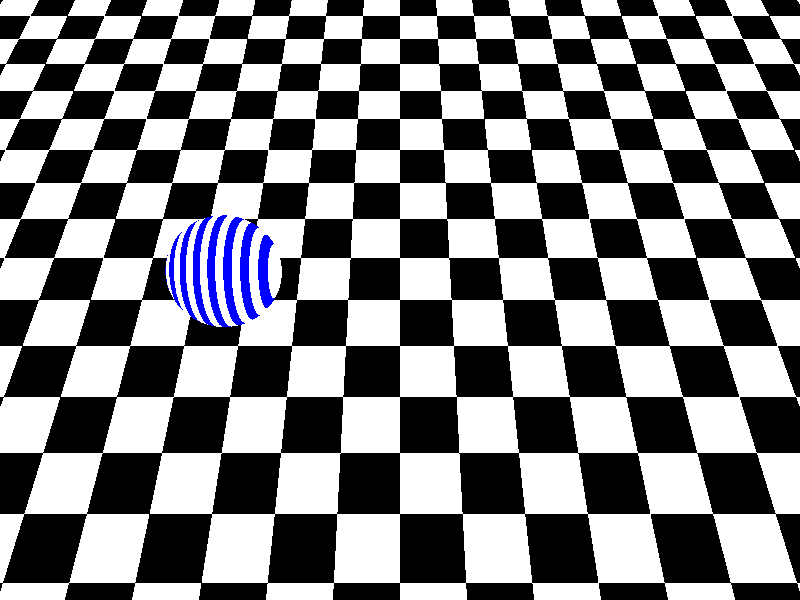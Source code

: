 #include "colors.inc"
camera {
  location <0, 10, -6>
  look_at <0, 0, 0>
}
light_source { <20, 20, -20> color White }
plane {
  y, 0
  pigment { checker color White color Black }
}
#if ( clock <= 1 )
    sphere { <0, 0, 0> , 1
      pigment {
        gradient x
        color_map {
          [0.0 Blue  ]
          [0.5 Blue  ]
          [0.5 White ]
          [1.0 White ]
        }
        scale .25
      }
      rotate <0, 0, -clock*360>
      translate <-pi, 1, 0>
      translate <2*pi*clock, 0, 0>
    }
  #else
    // (if clock is > 1, we're on the second phase)
    // we still want to work with  a value from 0 - 1
    #declare ElseClock = clock - 1;
    sphere { <0, 0, 0> , 1
      pigment {
        gradient x
        color_map {
          [0.0 Blue  ]
          [0.5 Blue  ]
          [0.5 White ]
          [1.0 White ]
        }
        scale .25
      }
      rotate <0, 0, ElseClock*360>
      translate <-2*pi*ElseClock, 0, 0>
      rotate <0, 45, 0>
      translate <pi, 1, 0>
    }
  #end
